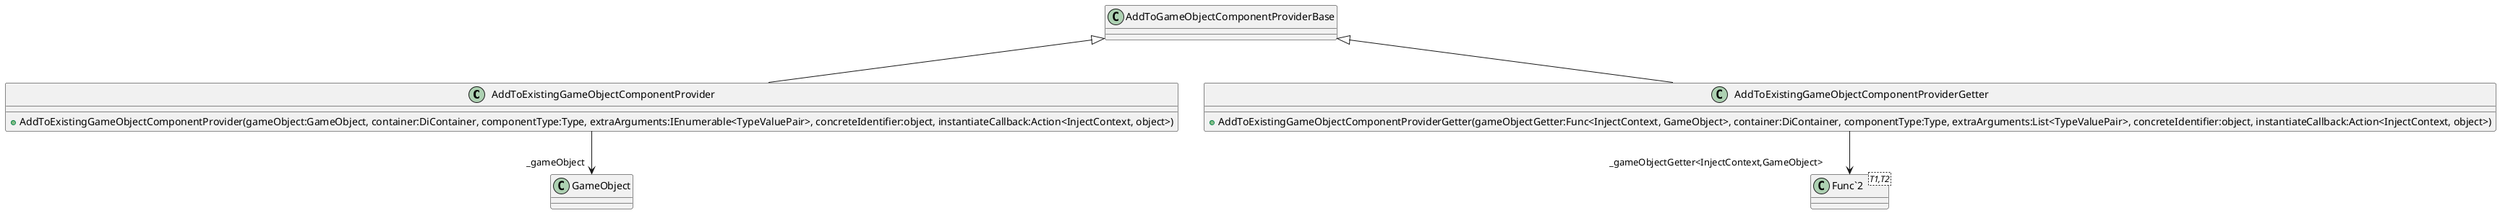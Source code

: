 @startuml
class AddToExistingGameObjectComponentProvider {
    + AddToExistingGameObjectComponentProvider(gameObject:GameObject, container:DiContainer, componentType:Type, extraArguments:IEnumerable<TypeValuePair>, concreteIdentifier:object, instantiateCallback:Action<InjectContext, object>)
}
class AddToExistingGameObjectComponentProviderGetter {
    + AddToExistingGameObjectComponentProviderGetter(gameObjectGetter:Func<InjectContext, GameObject>, container:DiContainer, componentType:Type, extraArguments:List<TypeValuePair>, concreteIdentifier:object, instantiateCallback:Action<InjectContext, object>)
}
class "Func`2"<T1,T2> {
}
AddToGameObjectComponentProviderBase <|-- AddToExistingGameObjectComponentProvider
AddToExistingGameObjectComponentProvider --> "_gameObject" GameObject
AddToGameObjectComponentProviderBase <|-- AddToExistingGameObjectComponentProviderGetter
AddToExistingGameObjectComponentProviderGetter --> "_gameObjectGetter<InjectContext,GameObject>" "Func`2"
@enduml
